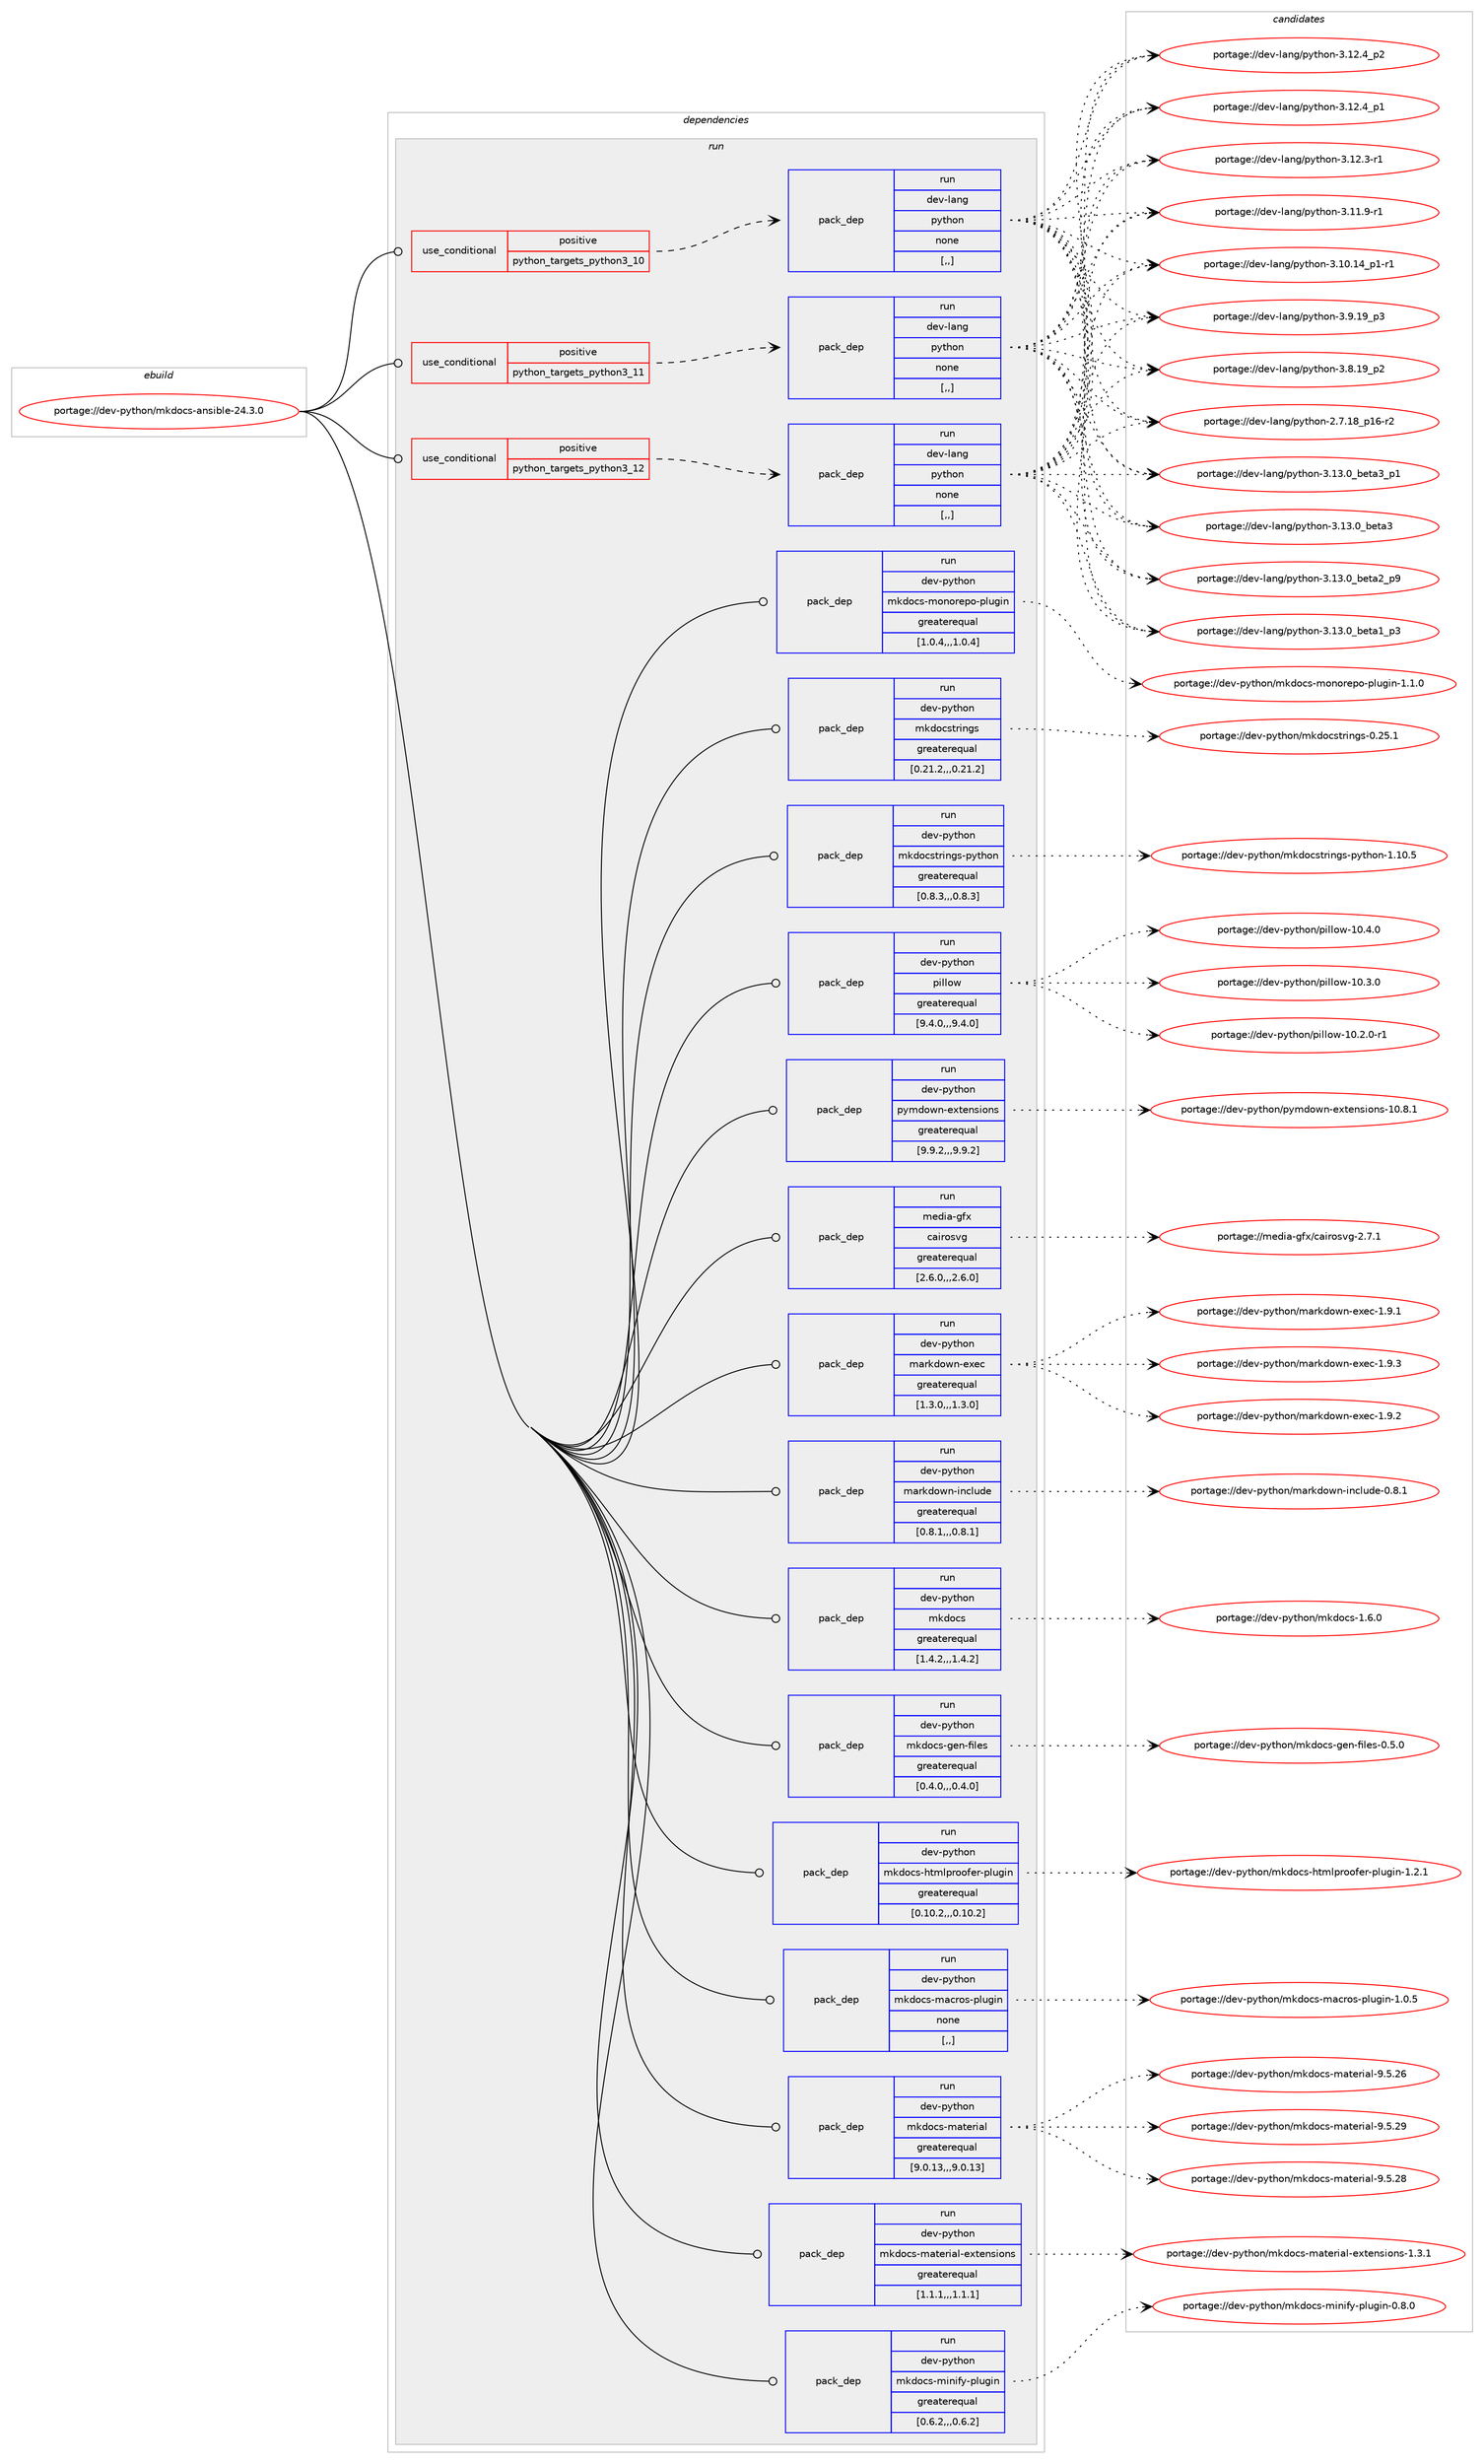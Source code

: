 digraph prolog {

# *************
# Graph options
# *************

newrank=true;
concentrate=true;
compound=true;
graph [rankdir=LR,fontname=Helvetica,fontsize=10,ranksep=1.5];#, ranksep=2.5, nodesep=0.2];
edge  [arrowhead=vee];
node  [fontname=Helvetica,fontsize=10];

# **********
# The ebuild
# **********

subgraph cluster_leftcol {
color=gray;
label=<<i>ebuild</i>>;
id [label="portage://dev-python/mkdocs-ansible-24.3.0", color=red, width=4, href="../dev-python/mkdocs-ansible-24.3.0.svg"];
}

# ****************
# The dependencies
# ****************

subgraph cluster_midcol {
color=gray;
label=<<i>dependencies</i>>;
subgraph cluster_compile {
fillcolor="#eeeeee";
style=filled;
label=<<i>compile</i>>;
}
subgraph cluster_compileandrun {
fillcolor="#eeeeee";
style=filled;
label=<<i>compile and run</i>>;
}
subgraph cluster_run {
fillcolor="#eeeeee";
style=filled;
label=<<i>run</i>>;
subgraph cond34763 {
dependency150999 [label=<<TABLE BORDER="0" CELLBORDER="1" CELLSPACING="0" CELLPADDING="4"><TR><TD ROWSPAN="3" CELLPADDING="10">use_conditional</TD></TR><TR><TD>positive</TD></TR><TR><TD>python_targets_python3_10</TD></TR></TABLE>>, shape=none, color=red];
subgraph pack114987 {
dependency151000 [label=<<TABLE BORDER="0" CELLBORDER="1" CELLSPACING="0" CELLPADDING="4" WIDTH="220"><TR><TD ROWSPAN="6" CELLPADDING="30">pack_dep</TD></TR><TR><TD WIDTH="110">run</TD></TR><TR><TD>dev-lang</TD></TR><TR><TD>python</TD></TR><TR><TD>none</TD></TR><TR><TD>[,,]</TD></TR></TABLE>>, shape=none, color=blue];
}
dependency150999:e -> dependency151000:w [weight=20,style="dashed",arrowhead="vee"];
}
id:e -> dependency150999:w [weight=20,style="solid",arrowhead="odot"];
subgraph cond34764 {
dependency151001 [label=<<TABLE BORDER="0" CELLBORDER="1" CELLSPACING="0" CELLPADDING="4"><TR><TD ROWSPAN="3" CELLPADDING="10">use_conditional</TD></TR><TR><TD>positive</TD></TR><TR><TD>python_targets_python3_11</TD></TR></TABLE>>, shape=none, color=red];
subgraph pack114988 {
dependency151002 [label=<<TABLE BORDER="0" CELLBORDER="1" CELLSPACING="0" CELLPADDING="4" WIDTH="220"><TR><TD ROWSPAN="6" CELLPADDING="30">pack_dep</TD></TR><TR><TD WIDTH="110">run</TD></TR><TR><TD>dev-lang</TD></TR><TR><TD>python</TD></TR><TR><TD>none</TD></TR><TR><TD>[,,]</TD></TR></TABLE>>, shape=none, color=blue];
}
dependency151001:e -> dependency151002:w [weight=20,style="dashed",arrowhead="vee"];
}
id:e -> dependency151001:w [weight=20,style="solid",arrowhead="odot"];
subgraph cond34765 {
dependency151003 [label=<<TABLE BORDER="0" CELLBORDER="1" CELLSPACING="0" CELLPADDING="4"><TR><TD ROWSPAN="3" CELLPADDING="10">use_conditional</TD></TR><TR><TD>positive</TD></TR><TR><TD>python_targets_python3_12</TD></TR></TABLE>>, shape=none, color=red];
subgraph pack114989 {
dependency151004 [label=<<TABLE BORDER="0" CELLBORDER="1" CELLSPACING="0" CELLPADDING="4" WIDTH="220"><TR><TD ROWSPAN="6" CELLPADDING="30">pack_dep</TD></TR><TR><TD WIDTH="110">run</TD></TR><TR><TD>dev-lang</TD></TR><TR><TD>python</TD></TR><TR><TD>none</TD></TR><TR><TD>[,,]</TD></TR></TABLE>>, shape=none, color=blue];
}
dependency151003:e -> dependency151004:w [weight=20,style="dashed",arrowhead="vee"];
}
id:e -> dependency151003:w [weight=20,style="solid",arrowhead="odot"];
subgraph pack114990 {
dependency151005 [label=<<TABLE BORDER="0" CELLBORDER="1" CELLSPACING="0" CELLPADDING="4" WIDTH="220"><TR><TD ROWSPAN="6" CELLPADDING="30">pack_dep</TD></TR><TR><TD WIDTH="110">run</TD></TR><TR><TD>dev-python</TD></TR><TR><TD>markdown-exec</TD></TR><TR><TD>greaterequal</TD></TR><TR><TD>[1.3.0,,,1.3.0]</TD></TR></TABLE>>, shape=none, color=blue];
}
id:e -> dependency151005:w [weight=20,style="solid",arrowhead="odot"];
subgraph pack114991 {
dependency151006 [label=<<TABLE BORDER="0" CELLBORDER="1" CELLSPACING="0" CELLPADDING="4" WIDTH="220"><TR><TD ROWSPAN="6" CELLPADDING="30">pack_dep</TD></TR><TR><TD WIDTH="110">run</TD></TR><TR><TD>dev-python</TD></TR><TR><TD>markdown-include</TD></TR><TR><TD>greaterequal</TD></TR><TR><TD>[0.8.1,,,0.8.1]</TD></TR></TABLE>>, shape=none, color=blue];
}
id:e -> dependency151006:w [weight=20,style="solid",arrowhead="odot"];
subgraph pack114992 {
dependency151007 [label=<<TABLE BORDER="0" CELLBORDER="1" CELLSPACING="0" CELLPADDING="4" WIDTH="220"><TR><TD ROWSPAN="6" CELLPADDING="30">pack_dep</TD></TR><TR><TD WIDTH="110">run</TD></TR><TR><TD>dev-python</TD></TR><TR><TD>mkdocs</TD></TR><TR><TD>greaterequal</TD></TR><TR><TD>[1.4.2,,,1.4.2]</TD></TR></TABLE>>, shape=none, color=blue];
}
id:e -> dependency151007:w [weight=20,style="solid",arrowhead="odot"];
subgraph pack114993 {
dependency151008 [label=<<TABLE BORDER="0" CELLBORDER="1" CELLSPACING="0" CELLPADDING="4" WIDTH="220"><TR><TD ROWSPAN="6" CELLPADDING="30">pack_dep</TD></TR><TR><TD WIDTH="110">run</TD></TR><TR><TD>dev-python</TD></TR><TR><TD>mkdocs-gen-files</TD></TR><TR><TD>greaterequal</TD></TR><TR><TD>[0.4.0,,,0.4.0]</TD></TR></TABLE>>, shape=none, color=blue];
}
id:e -> dependency151008:w [weight=20,style="solid",arrowhead="odot"];
subgraph pack114994 {
dependency151009 [label=<<TABLE BORDER="0" CELLBORDER="1" CELLSPACING="0" CELLPADDING="4" WIDTH="220"><TR><TD ROWSPAN="6" CELLPADDING="30">pack_dep</TD></TR><TR><TD WIDTH="110">run</TD></TR><TR><TD>dev-python</TD></TR><TR><TD>mkdocs-htmlproofer-plugin</TD></TR><TR><TD>greaterequal</TD></TR><TR><TD>[0.10.2,,,0.10.2]</TD></TR></TABLE>>, shape=none, color=blue];
}
id:e -> dependency151009:w [weight=20,style="solid",arrowhead="odot"];
subgraph pack114995 {
dependency151010 [label=<<TABLE BORDER="0" CELLBORDER="1" CELLSPACING="0" CELLPADDING="4" WIDTH="220"><TR><TD ROWSPAN="6" CELLPADDING="30">pack_dep</TD></TR><TR><TD WIDTH="110">run</TD></TR><TR><TD>dev-python</TD></TR><TR><TD>mkdocs-macros-plugin</TD></TR><TR><TD>none</TD></TR><TR><TD>[,,]</TD></TR></TABLE>>, shape=none, color=blue];
}
id:e -> dependency151010:w [weight=20,style="solid",arrowhead="odot"];
subgraph pack114996 {
dependency151011 [label=<<TABLE BORDER="0" CELLBORDER="1" CELLSPACING="0" CELLPADDING="4" WIDTH="220"><TR><TD ROWSPAN="6" CELLPADDING="30">pack_dep</TD></TR><TR><TD WIDTH="110">run</TD></TR><TR><TD>dev-python</TD></TR><TR><TD>mkdocs-material</TD></TR><TR><TD>greaterequal</TD></TR><TR><TD>[9.0.13,,,9.0.13]</TD></TR></TABLE>>, shape=none, color=blue];
}
id:e -> dependency151011:w [weight=20,style="solid",arrowhead="odot"];
subgraph pack114997 {
dependency151012 [label=<<TABLE BORDER="0" CELLBORDER="1" CELLSPACING="0" CELLPADDING="4" WIDTH="220"><TR><TD ROWSPAN="6" CELLPADDING="30">pack_dep</TD></TR><TR><TD WIDTH="110">run</TD></TR><TR><TD>dev-python</TD></TR><TR><TD>mkdocs-material-extensions</TD></TR><TR><TD>greaterequal</TD></TR><TR><TD>[1.1.1,,,1.1.1]</TD></TR></TABLE>>, shape=none, color=blue];
}
id:e -> dependency151012:w [weight=20,style="solid",arrowhead="odot"];
subgraph pack114998 {
dependency151013 [label=<<TABLE BORDER="0" CELLBORDER="1" CELLSPACING="0" CELLPADDING="4" WIDTH="220"><TR><TD ROWSPAN="6" CELLPADDING="30">pack_dep</TD></TR><TR><TD WIDTH="110">run</TD></TR><TR><TD>dev-python</TD></TR><TR><TD>mkdocs-minify-plugin</TD></TR><TR><TD>greaterequal</TD></TR><TR><TD>[0.6.2,,,0.6.2]</TD></TR></TABLE>>, shape=none, color=blue];
}
id:e -> dependency151013:w [weight=20,style="solid",arrowhead="odot"];
subgraph pack114999 {
dependency151014 [label=<<TABLE BORDER="0" CELLBORDER="1" CELLSPACING="0" CELLPADDING="4" WIDTH="220"><TR><TD ROWSPAN="6" CELLPADDING="30">pack_dep</TD></TR><TR><TD WIDTH="110">run</TD></TR><TR><TD>dev-python</TD></TR><TR><TD>mkdocs-monorepo-plugin</TD></TR><TR><TD>greaterequal</TD></TR><TR><TD>[1.0.4,,,1.0.4]</TD></TR></TABLE>>, shape=none, color=blue];
}
id:e -> dependency151014:w [weight=20,style="solid",arrowhead="odot"];
subgraph pack115000 {
dependency151015 [label=<<TABLE BORDER="0" CELLBORDER="1" CELLSPACING="0" CELLPADDING="4" WIDTH="220"><TR><TD ROWSPAN="6" CELLPADDING="30">pack_dep</TD></TR><TR><TD WIDTH="110">run</TD></TR><TR><TD>dev-python</TD></TR><TR><TD>mkdocstrings</TD></TR><TR><TD>greaterequal</TD></TR><TR><TD>[0.21.2,,,0.21.2]</TD></TR></TABLE>>, shape=none, color=blue];
}
id:e -> dependency151015:w [weight=20,style="solid",arrowhead="odot"];
subgraph pack115001 {
dependency151016 [label=<<TABLE BORDER="0" CELLBORDER="1" CELLSPACING="0" CELLPADDING="4" WIDTH="220"><TR><TD ROWSPAN="6" CELLPADDING="30">pack_dep</TD></TR><TR><TD WIDTH="110">run</TD></TR><TR><TD>dev-python</TD></TR><TR><TD>mkdocstrings-python</TD></TR><TR><TD>greaterequal</TD></TR><TR><TD>[0.8.3,,,0.8.3]</TD></TR></TABLE>>, shape=none, color=blue];
}
id:e -> dependency151016:w [weight=20,style="solid",arrowhead="odot"];
subgraph pack115002 {
dependency151017 [label=<<TABLE BORDER="0" CELLBORDER="1" CELLSPACING="0" CELLPADDING="4" WIDTH="220"><TR><TD ROWSPAN="6" CELLPADDING="30">pack_dep</TD></TR><TR><TD WIDTH="110">run</TD></TR><TR><TD>dev-python</TD></TR><TR><TD>pillow</TD></TR><TR><TD>greaterequal</TD></TR><TR><TD>[9.4.0,,,9.4.0]</TD></TR></TABLE>>, shape=none, color=blue];
}
id:e -> dependency151017:w [weight=20,style="solid",arrowhead="odot"];
subgraph pack115003 {
dependency151018 [label=<<TABLE BORDER="0" CELLBORDER="1" CELLSPACING="0" CELLPADDING="4" WIDTH="220"><TR><TD ROWSPAN="6" CELLPADDING="30">pack_dep</TD></TR><TR><TD WIDTH="110">run</TD></TR><TR><TD>dev-python</TD></TR><TR><TD>pymdown-extensions</TD></TR><TR><TD>greaterequal</TD></TR><TR><TD>[9.9.2,,,9.9.2]</TD></TR></TABLE>>, shape=none, color=blue];
}
id:e -> dependency151018:w [weight=20,style="solid",arrowhead="odot"];
subgraph pack115004 {
dependency151019 [label=<<TABLE BORDER="0" CELLBORDER="1" CELLSPACING="0" CELLPADDING="4" WIDTH="220"><TR><TD ROWSPAN="6" CELLPADDING="30">pack_dep</TD></TR><TR><TD WIDTH="110">run</TD></TR><TR><TD>media-gfx</TD></TR><TR><TD>cairosvg</TD></TR><TR><TD>greaterequal</TD></TR><TR><TD>[2.6.0,,,2.6.0]</TD></TR></TABLE>>, shape=none, color=blue];
}
id:e -> dependency151019:w [weight=20,style="solid",arrowhead="odot"];
}
}

# **************
# The candidates
# **************

subgraph cluster_choices {
rank=same;
color=gray;
label=<<i>candidates</i>>;

subgraph choice114987 {
color=black;
nodesep=1;
choice10010111845108971101034711212111610411111045514649514648959810111697519511249 [label="portage://dev-lang/python-3.13.0_beta3_p1", color=red, width=4,href="../dev-lang/python-3.13.0_beta3_p1.svg"];
choice1001011184510897110103471121211161041111104551464951464895981011169751 [label="portage://dev-lang/python-3.13.0_beta3", color=red, width=4,href="../dev-lang/python-3.13.0_beta3.svg"];
choice10010111845108971101034711212111610411111045514649514648959810111697509511257 [label="portage://dev-lang/python-3.13.0_beta2_p9", color=red, width=4,href="../dev-lang/python-3.13.0_beta2_p9.svg"];
choice10010111845108971101034711212111610411111045514649514648959810111697499511251 [label="portage://dev-lang/python-3.13.0_beta1_p3", color=red, width=4,href="../dev-lang/python-3.13.0_beta1_p3.svg"];
choice100101118451089711010347112121116104111110455146495046529511250 [label="portage://dev-lang/python-3.12.4_p2", color=red, width=4,href="../dev-lang/python-3.12.4_p2.svg"];
choice100101118451089711010347112121116104111110455146495046529511249 [label="portage://dev-lang/python-3.12.4_p1", color=red, width=4,href="../dev-lang/python-3.12.4_p1.svg"];
choice100101118451089711010347112121116104111110455146495046514511449 [label="portage://dev-lang/python-3.12.3-r1", color=red, width=4,href="../dev-lang/python-3.12.3-r1.svg"];
choice100101118451089711010347112121116104111110455146494946574511449 [label="portage://dev-lang/python-3.11.9-r1", color=red, width=4,href="../dev-lang/python-3.11.9-r1.svg"];
choice100101118451089711010347112121116104111110455146494846495295112494511449 [label="portage://dev-lang/python-3.10.14_p1-r1", color=red, width=4,href="../dev-lang/python-3.10.14_p1-r1.svg"];
choice100101118451089711010347112121116104111110455146574649579511251 [label="portage://dev-lang/python-3.9.19_p3", color=red, width=4,href="../dev-lang/python-3.9.19_p3.svg"];
choice100101118451089711010347112121116104111110455146564649579511250 [label="portage://dev-lang/python-3.8.19_p2", color=red, width=4,href="../dev-lang/python-3.8.19_p2.svg"];
choice100101118451089711010347112121116104111110455046554649569511249544511450 [label="portage://dev-lang/python-2.7.18_p16-r2", color=red, width=4,href="../dev-lang/python-2.7.18_p16-r2.svg"];
dependency151000:e -> choice10010111845108971101034711212111610411111045514649514648959810111697519511249:w [style=dotted,weight="100"];
dependency151000:e -> choice1001011184510897110103471121211161041111104551464951464895981011169751:w [style=dotted,weight="100"];
dependency151000:e -> choice10010111845108971101034711212111610411111045514649514648959810111697509511257:w [style=dotted,weight="100"];
dependency151000:e -> choice10010111845108971101034711212111610411111045514649514648959810111697499511251:w [style=dotted,weight="100"];
dependency151000:e -> choice100101118451089711010347112121116104111110455146495046529511250:w [style=dotted,weight="100"];
dependency151000:e -> choice100101118451089711010347112121116104111110455146495046529511249:w [style=dotted,weight="100"];
dependency151000:e -> choice100101118451089711010347112121116104111110455146495046514511449:w [style=dotted,weight="100"];
dependency151000:e -> choice100101118451089711010347112121116104111110455146494946574511449:w [style=dotted,weight="100"];
dependency151000:e -> choice100101118451089711010347112121116104111110455146494846495295112494511449:w [style=dotted,weight="100"];
dependency151000:e -> choice100101118451089711010347112121116104111110455146574649579511251:w [style=dotted,weight="100"];
dependency151000:e -> choice100101118451089711010347112121116104111110455146564649579511250:w [style=dotted,weight="100"];
dependency151000:e -> choice100101118451089711010347112121116104111110455046554649569511249544511450:w [style=dotted,weight="100"];
}
subgraph choice114988 {
color=black;
nodesep=1;
choice10010111845108971101034711212111610411111045514649514648959810111697519511249 [label="portage://dev-lang/python-3.13.0_beta3_p1", color=red, width=4,href="../dev-lang/python-3.13.0_beta3_p1.svg"];
choice1001011184510897110103471121211161041111104551464951464895981011169751 [label="portage://dev-lang/python-3.13.0_beta3", color=red, width=4,href="../dev-lang/python-3.13.0_beta3.svg"];
choice10010111845108971101034711212111610411111045514649514648959810111697509511257 [label="portage://dev-lang/python-3.13.0_beta2_p9", color=red, width=4,href="../dev-lang/python-3.13.0_beta2_p9.svg"];
choice10010111845108971101034711212111610411111045514649514648959810111697499511251 [label="portage://dev-lang/python-3.13.0_beta1_p3", color=red, width=4,href="../dev-lang/python-3.13.0_beta1_p3.svg"];
choice100101118451089711010347112121116104111110455146495046529511250 [label="portage://dev-lang/python-3.12.4_p2", color=red, width=4,href="../dev-lang/python-3.12.4_p2.svg"];
choice100101118451089711010347112121116104111110455146495046529511249 [label="portage://dev-lang/python-3.12.4_p1", color=red, width=4,href="../dev-lang/python-3.12.4_p1.svg"];
choice100101118451089711010347112121116104111110455146495046514511449 [label="portage://dev-lang/python-3.12.3-r1", color=red, width=4,href="../dev-lang/python-3.12.3-r1.svg"];
choice100101118451089711010347112121116104111110455146494946574511449 [label="portage://dev-lang/python-3.11.9-r1", color=red, width=4,href="../dev-lang/python-3.11.9-r1.svg"];
choice100101118451089711010347112121116104111110455146494846495295112494511449 [label="portage://dev-lang/python-3.10.14_p1-r1", color=red, width=4,href="../dev-lang/python-3.10.14_p1-r1.svg"];
choice100101118451089711010347112121116104111110455146574649579511251 [label="portage://dev-lang/python-3.9.19_p3", color=red, width=4,href="../dev-lang/python-3.9.19_p3.svg"];
choice100101118451089711010347112121116104111110455146564649579511250 [label="portage://dev-lang/python-3.8.19_p2", color=red, width=4,href="../dev-lang/python-3.8.19_p2.svg"];
choice100101118451089711010347112121116104111110455046554649569511249544511450 [label="portage://dev-lang/python-2.7.18_p16-r2", color=red, width=4,href="../dev-lang/python-2.7.18_p16-r2.svg"];
dependency151002:e -> choice10010111845108971101034711212111610411111045514649514648959810111697519511249:w [style=dotted,weight="100"];
dependency151002:e -> choice1001011184510897110103471121211161041111104551464951464895981011169751:w [style=dotted,weight="100"];
dependency151002:e -> choice10010111845108971101034711212111610411111045514649514648959810111697509511257:w [style=dotted,weight="100"];
dependency151002:e -> choice10010111845108971101034711212111610411111045514649514648959810111697499511251:w [style=dotted,weight="100"];
dependency151002:e -> choice100101118451089711010347112121116104111110455146495046529511250:w [style=dotted,weight="100"];
dependency151002:e -> choice100101118451089711010347112121116104111110455146495046529511249:w [style=dotted,weight="100"];
dependency151002:e -> choice100101118451089711010347112121116104111110455146495046514511449:w [style=dotted,weight="100"];
dependency151002:e -> choice100101118451089711010347112121116104111110455146494946574511449:w [style=dotted,weight="100"];
dependency151002:e -> choice100101118451089711010347112121116104111110455146494846495295112494511449:w [style=dotted,weight="100"];
dependency151002:e -> choice100101118451089711010347112121116104111110455146574649579511251:w [style=dotted,weight="100"];
dependency151002:e -> choice100101118451089711010347112121116104111110455146564649579511250:w [style=dotted,weight="100"];
dependency151002:e -> choice100101118451089711010347112121116104111110455046554649569511249544511450:w [style=dotted,weight="100"];
}
subgraph choice114989 {
color=black;
nodesep=1;
choice10010111845108971101034711212111610411111045514649514648959810111697519511249 [label="portage://dev-lang/python-3.13.0_beta3_p1", color=red, width=4,href="../dev-lang/python-3.13.0_beta3_p1.svg"];
choice1001011184510897110103471121211161041111104551464951464895981011169751 [label="portage://dev-lang/python-3.13.0_beta3", color=red, width=4,href="../dev-lang/python-3.13.0_beta3.svg"];
choice10010111845108971101034711212111610411111045514649514648959810111697509511257 [label="portage://dev-lang/python-3.13.0_beta2_p9", color=red, width=4,href="../dev-lang/python-3.13.0_beta2_p9.svg"];
choice10010111845108971101034711212111610411111045514649514648959810111697499511251 [label="portage://dev-lang/python-3.13.0_beta1_p3", color=red, width=4,href="../dev-lang/python-3.13.0_beta1_p3.svg"];
choice100101118451089711010347112121116104111110455146495046529511250 [label="portage://dev-lang/python-3.12.4_p2", color=red, width=4,href="../dev-lang/python-3.12.4_p2.svg"];
choice100101118451089711010347112121116104111110455146495046529511249 [label="portage://dev-lang/python-3.12.4_p1", color=red, width=4,href="../dev-lang/python-3.12.4_p1.svg"];
choice100101118451089711010347112121116104111110455146495046514511449 [label="portage://dev-lang/python-3.12.3-r1", color=red, width=4,href="../dev-lang/python-3.12.3-r1.svg"];
choice100101118451089711010347112121116104111110455146494946574511449 [label="portage://dev-lang/python-3.11.9-r1", color=red, width=4,href="../dev-lang/python-3.11.9-r1.svg"];
choice100101118451089711010347112121116104111110455146494846495295112494511449 [label="portage://dev-lang/python-3.10.14_p1-r1", color=red, width=4,href="../dev-lang/python-3.10.14_p1-r1.svg"];
choice100101118451089711010347112121116104111110455146574649579511251 [label="portage://dev-lang/python-3.9.19_p3", color=red, width=4,href="../dev-lang/python-3.9.19_p3.svg"];
choice100101118451089711010347112121116104111110455146564649579511250 [label="portage://dev-lang/python-3.8.19_p2", color=red, width=4,href="../dev-lang/python-3.8.19_p2.svg"];
choice100101118451089711010347112121116104111110455046554649569511249544511450 [label="portage://dev-lang/python-2.7.18_p16-r2", color=red, width=4,href="../dev-lang/python-2.7.18_p16-r2.svg"];
dependency151004:e -> choice10010111845108971101034711212111610411111045514649514648959810111697519511249:w [style=dotted,weight="100"];
dependency151004:e -> choice1001011184510897110103471121211161041111104551464951464895981011169751:w [style=dotted,weight="100"];
dependency151004:e -> choice10010111845108971101034711212111610411111045514649514648959810111697509511257:w [style=dotted,weight="100"];
dependency151004:e -> choice10010111845108971101034711212111610411111045514649514648959810111697499511251:w [style=dotted,weight="100"];
dependency151004:e -> choice100101118451089711010347112121116104111110455146495046529511250:w [style=dotted,weight="100"];
dependency151004:e -> choice100101118451089711010347112121116104111110455146495046529511249:w [style=dotted,weight="100"];
dependency151004:e -> choice100101118451089711010347112121116104111110455146495046514511449:w [style=dotted,weight="100"];
dependency151004:e -> choice100101118451089711010347112121116104111110455146494946574511449:w [style=dotted,weight="100"];
dependency151004:e -> choice100101118451089711010347112121116104111110455146494846495295112494511449:w [style=dotted,weight="100"];
dependency151004:e -> choice100101118451089711010347112121116104111110455146574649579511251:w [style=dotted,weight="100"];
dependency151004:e -> choice100101118451089711010347112121116104111110455146564649579511250:w [style=dotted,weight="100"];
dependency151004:e -> choice100101118451089711010347112121116104111110455046554649569511249544511450:w [style=dotted,weight="100"];
}
subgraph choice114990 {
color=black;
nodesep=1;
choice1001011184511212111610411111047109971141071001111191104510112010199454946574651 [label="portage://dev-python/markdown-exec-1.9.3", color=red, width=4,href="../dev-python/markdown-exec-1.9.3.svg"];
choice1001011184511212111610411111047109971141071001111191104510112010199454946574650 [label="portage://dev-python/markdown-exec-1.9.2", color=red, width=4,href="../dev-python/markdown-exec-1.9.2.svg"];
choice1001011184511212111610411111047109971141071001111191104510112010199454946574649 [label="portage://dev-python/markdown-exec-1.9.1", color=red, width=4,href="../dev-python/markdown-exec-1.9.1.svg"];
dependency151005:e -> choice1001011184511212111610411111047109971141071001111191104510112010199454946574651:w [style=dotted,weight="100"];
dependency151005:e -> choice1001011184511212111610411111047109971141071001111191104510112010199454946574650:w [style=dotted,weight="100"];
dependency151005:e -> choice1001011184511212111610411111047109971141071001111191104510112010199454946574649:w [style=dotted,weight="100"];
}
subgraph choice114991 {
color=black;
nodesep=1;
choice1001011184511212111610411111047109971141071001111191104510511099108117100101454846564649 [label="portage://dev-python/markdown-include-0.8.1", color=red, width=4,href="../dev-python/markdown-include-0.8.1.svg"];
dependency151006:e -> choice1001011184511212111610411111047109971141071001111191104510511099108117100101454846564649:w [style=dotted,weight="100"];
}
subgraph choice114992 {
color=black;
nodesep=1;
choice100101118451121211161041111104710910710011199115454946544648 [label="portage://dev-python/mkdocs-1.6.0", color=red, width=4,href="../dev-python/mkdocs-1.6.0.svg"];
dependency151007:e -> choice100101118451121211161041111104710910710011199115454946544648:w [style=dotted,weight="100"];
}
subgraph choice114993 {
color=black;
nodesep=1;
choice1001011184511212111610411111047109107100111991154510310111045102105108101115454846534648 [label="portage://dev-python/mkdocs-gen-files-0.5.0", color=red, width=4,href="../dev-python/mkdocs-gen-files-0.5.0.svg"];
dependency151008:e -> choice1001011184511212111610411111047109107100111991154510310111045102105108101115454846534648:w [style=dotted,weight="100"];
}
subgraph choice114994 {
color=black;
nodesep=1;
choice1001011184511212111610411111047109107100111991154510411610910811211411111110210111445112108117103105110454946504649 [label="portage://dev-python/mkdocs-htmlproofer-plugin-1.2.1", color=red, width=4,href="../dev-python/mkdocs-htmlproofer-plugin-1.2.1.svg"];
dependency151009:e -> choice1001011184511212111610411111047109107100111991154510411610910811211411111110210111445112108117103105110454946504649:w [style=dotted,weight="100"];
}
subgraph choice114995 {
color=black;
nodesep=1;
choice10010111845112121116104111110471091071001119911545109979911411111545112108117103105110454946484653 [label="portage://dev-python/mkdocs-macros-plugin-1.0.5", color=red, width=4,href="../dev-python/mkdocs-macros-plugin-1.0.5.svg"];
dependency151010:e -> choice10010111845112121116104111110471091071001119911545109979911411111545112108117103105110454946484653:w [style=dotted,weight="100"];
}
subgraph choice114996 {
color=black;
nodesep=1;
choice10010111845112121116104111110471091071001119911545109971161011141059710845574653465057 [label="portage://dev-python/mkdocs-material-9.5.29", color=red, width=4,href="../dev-python/mkdocs-material-9.5.29.svg"];
choice10010111845112121116104111110471091071001119911545109971161011141059710845574653465056 [label="portage://dev-python/mkdocs-material-9.5.28", color=red, width=4,href="../dev-python/mkdocs-material-9.5.28.svg"];
choice10010111845112121116104111110471091071001119911545109971161011141059710845574653465054 [label="portage://dev-python/mkdocs-material-9.5.26", color=red, width=4,href="../dev-python/mkdocs-material-9.5.26.svg"];
dependency151011:e -> choice10010111845112121116104111110471091071001119911545109971161011141059710845574653465057:w [style=dotted,weight="100"];
dependency151011:e -> choice10010111845112121116104111110471091071001119911545109971161011141059710845574653465056:w [style=dotted,weight="100"];
dependency151011:e -> choice10010111845112121116104111110471091071001119911545109971161011141059710845574653465054:w [style=dotted,weight="100"];
}
subgraph choice114997 {
color=black;
nodesep=1;
choice10010111845112121116104111110471091071001119911545109971161011141059710845101120116101110115105111110115454946514649 [label="portage://dev-python/mkdocs-material-extensions-1.3.1", color=red, width=4,href="../dev-python/mkdocs-material-extensions-1.3.1.svg"];
dependency151012:e -> choice10010111845112121116104111110471091071001119911545109971161011141059710845101120116101110115105111110115454946514649:w [style=dotted,weight="100"];
}
subgraph choice114998 {
color=black;
nodesep=1;
choice1001011184511212111610411111047109107100111991154510910511010510212145112108117103105110454846564648 [label="portage://dev-python/mkdocs-minify-plugin-0.8.0", color=red, width=4,href="../dev-python/mkdocs-minify-plugin-0.8.0.svg"];
dependency151013:e -> choice1001011184511212111610411111047109107100111991154510910511010510212145112108117103105110454846564648:w [style=dotted,weight="100"];
}
subgraph choice114999 {
color=black;
nodesep=1;
choice1001011184511212111610411111047109107100111991154510911111011111410111211145112108117103105110454946494648 [label="portage://dev-python/mkdocs-monorepo-plugin-1.1.0", color=red, width=4,href="../dev-python/mkdocs-monorepo-plugin-1.1.0.svg"];
dependency151014:e -> choice1001011184511212111610411111047109107100111991154510911111011111410111211145112108117103105110454946494648:w [style=dotted,weight="100"];
}
subgraph choice115000 {
color=black;
nodesep=1;
choice10010111845112121116104111110471091071001119911511611410511010311545484650534649 [label="portage://dev-python/mkdocstrings-0.25.1", color=red, width=4,href="../dev-python/mkdocstrings-0.25.1.svg"];
dependency151015:e -> choice10010111845112121116104111110471091071001119911511611410511010311545484650534649:w [style=dotted,weight="100"];
}
subgraph choice115001 {
color=black;
nodesep=1;
choice1001011184511212111610411111047109107100111991151161141051101031154511212111610411111045494649484653 [label="portage://dev-python/mkdocstrings-python-1.10.5", color=red, width=4,href="../dev-python/mkdocstrings-python-1.10.5.svg"];
dependency151016:e -> choice1001011184511212111610411111047109107100111991151161141051101031154511212111610411111045494649484653:w [style=dotted,weight="100"];
}
subgraph choice115002 {
color=black;
nodesep=1;
choice100101118451121211161041111104711210510810811111945494846524648 [label="portage://dev-python/pillow-10.4.0", color=red, width=4,href="../dev-python/pillow-10.4.0.svg"];
choice100101118451121211161041111104711210510810811111945494846514648 [label="portage://dev-python/pillow-10.3.0", color=red, width=4,href="../dev-python/pillow-10.3.0.svg"];
choice1001011184511212111610411111047112105108108111119454948465046484511449 [label="portage://dev-python/pillow-10.2.0-r1", color=red, width=4,href="../dev-python/pillow-10.2.0-r1.svg"];
dependency151017:e -> choice100101118451121211161041111104711210510810811111945494846524648:w [style=dotted,weight="100"];
dependency151017:e -> choice100101118451121211161041111104711210510810811111945494846514648:w [style=dotted,weight="100"];
dependency151017:e -> choice1001011184511212111610411111047112105108108111119454948465046484511449:w [style=dotted,weight="100"];
}
subgraph choice115003 {
color=black;
nodesep=1;
choice10010111845112121116104111110471121211091001111191104510112011610111011510511111011545494846564649 [label="portage://dev-python/pymdown-extensions-10.8.1", color=red, width=4,href="../dev-python/pymdown-extensions-10.8.1.svg"];
dependency151018:e -> choice10010111845112121116104111110471121211091001111191104510112011610111011510511111011545494846564649:w [style=dotted,weight="100"];
}
subgraph choice115004 {
color=black;
nodesep=1;
choice1091011001059745103102120479997105114111115118103455046554649 [label="portage://media-gfx/cairosvg-2.7.1", color=red, width=4,href="../media-gfx/cairosvg-2.7.1.svg"];
dependency151019:e -> choice1091011001059745103102120479997105114111115118103455046554649:w [style=dotted,weight="100"];
}
}

}
